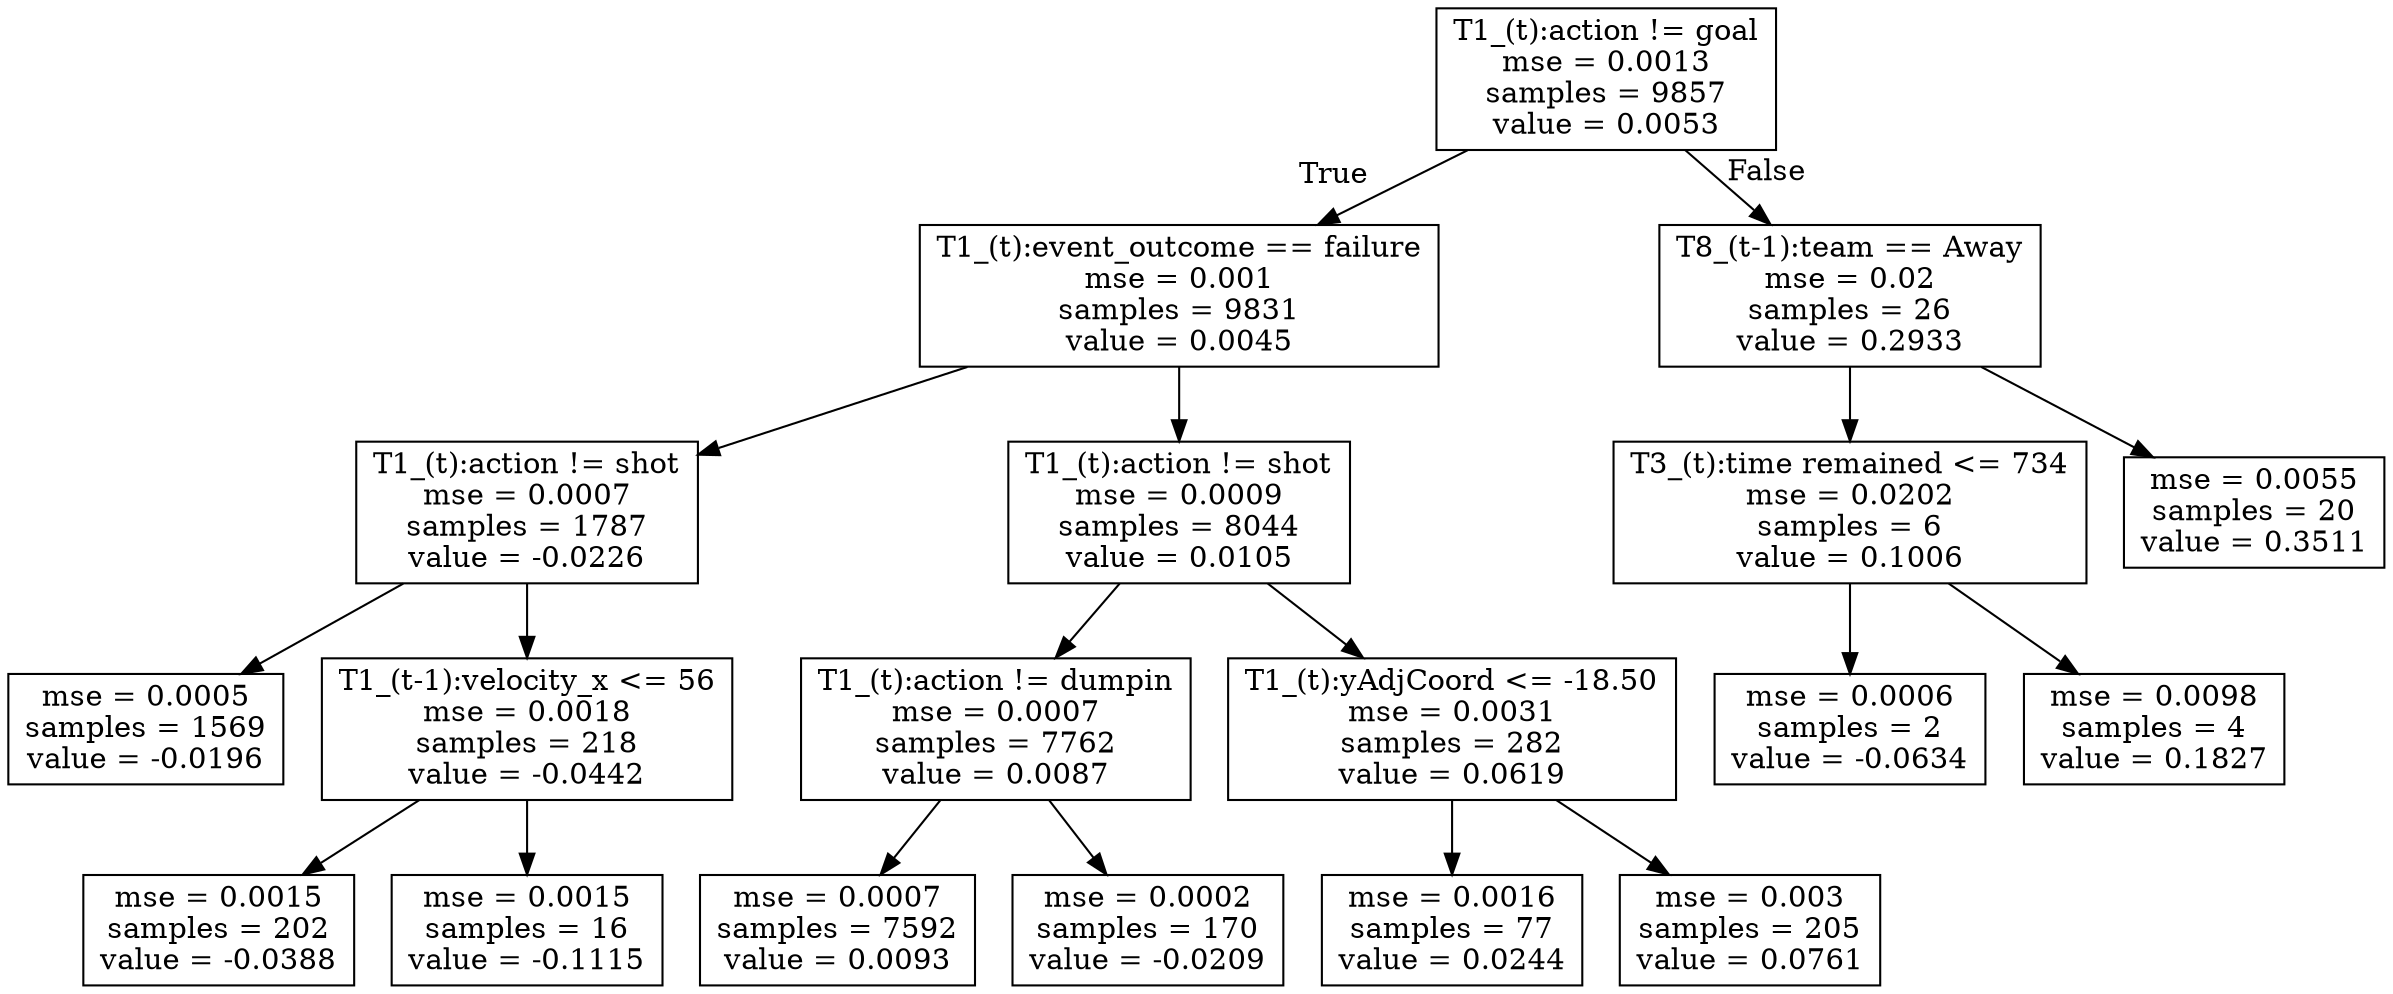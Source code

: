 digraph Tree {
node [shape=box] ;
0 [label="T1_(t):action != goal\nmse = 0.0013\nsamples = 9857\nvalue = 0.0053"] ;
1 [label="T1_(t):event_outcome == failure\nmse = 0.001\nsamples = 9831\nvalue = 0.0045"] ;
0 -> 1 [labeldistance=2.5, labelangle=45, headlabel="True"] ;
3 [label="T1_(t):action != shot\nmse = 0.0007\nsamples = 1787\nvalue = -0.0226"] ;
1 -> 3 ;
13 [label="mse = 0.0005\nsamples = 1569\nvalue = -0.0196"] ;
3 -> 13 ;
14 [label="T1_(t-1):velocity_x <= 56\nmse = 0.0018\nsamples = 218\nvalue = -0.0442"] ;
3 -> 14 ;
17 [label="mse = 0.0015\nsamples = 202\nvalue = -0.0388"] ;
14 -> 17 ;
18 [label="mse = 0.0015\nsamples = 16\nvalue = -0.1115"] ;
14 -> 18 ;
4 [label="T1_(t):action != shot\nmse = 0.0009\nsamples = 8044\nvalue = 0.0105"] ;
1 -> 4 ;
5 [label="T1_(t):action != dumpin\nmse = 0.0007\nsamples = 7762\nvalue = 0.0087"] ;
4 -> 5 ;
9 [label="mse = 0.0007\nsamples = 7592\nvalue = 0.0093"] ;
5 -> 9 ;
10 [label="mse = 0.0002\nsamples = 170\nvalue = -0.0209"] ;
5 -> 10 ;
6 [label="T1_(t):yAdjCoord <= -18.50\nmse = 0.0031\nsamples = 282\nvalue = 0.0619"] ;
4 -> 6 ;
11 [label="mse = 0.0016\nsamples = 77\nvalue = 0.0244"] ;
6 -> 11 ;
12 [label="mse = 0.003\nsamples = 205\nvalue = 0.0761"] ;
6 -> 12 ;
2 [label="T8_(t-1):team == Away\nmse = 0.02\nsamples = 26\nvalue = 0.2933"] ;
0 -> 2 [labeldistance=2.5, labelangle=-45, headlabel="False"] ;
7 [label="T3_(t):time remained <= 734\nmse = 0.0202\nsamples = 6\nvalue = 0.1006"] ;
2 -> 7 ;
15 [label="mse = 0.0006\nsamples = 2\nvalue = -0.0634"] ;
7 -> 15 ;
16 [label="mse = 0.0098\nsamples = 4\nvalue = 0.1827"] ;
7 -> 16 ;
8 [label="mse = 0.0055\nsamples = 20\nvalue = 0.3511"] ;
2 -> 8 ;
}
